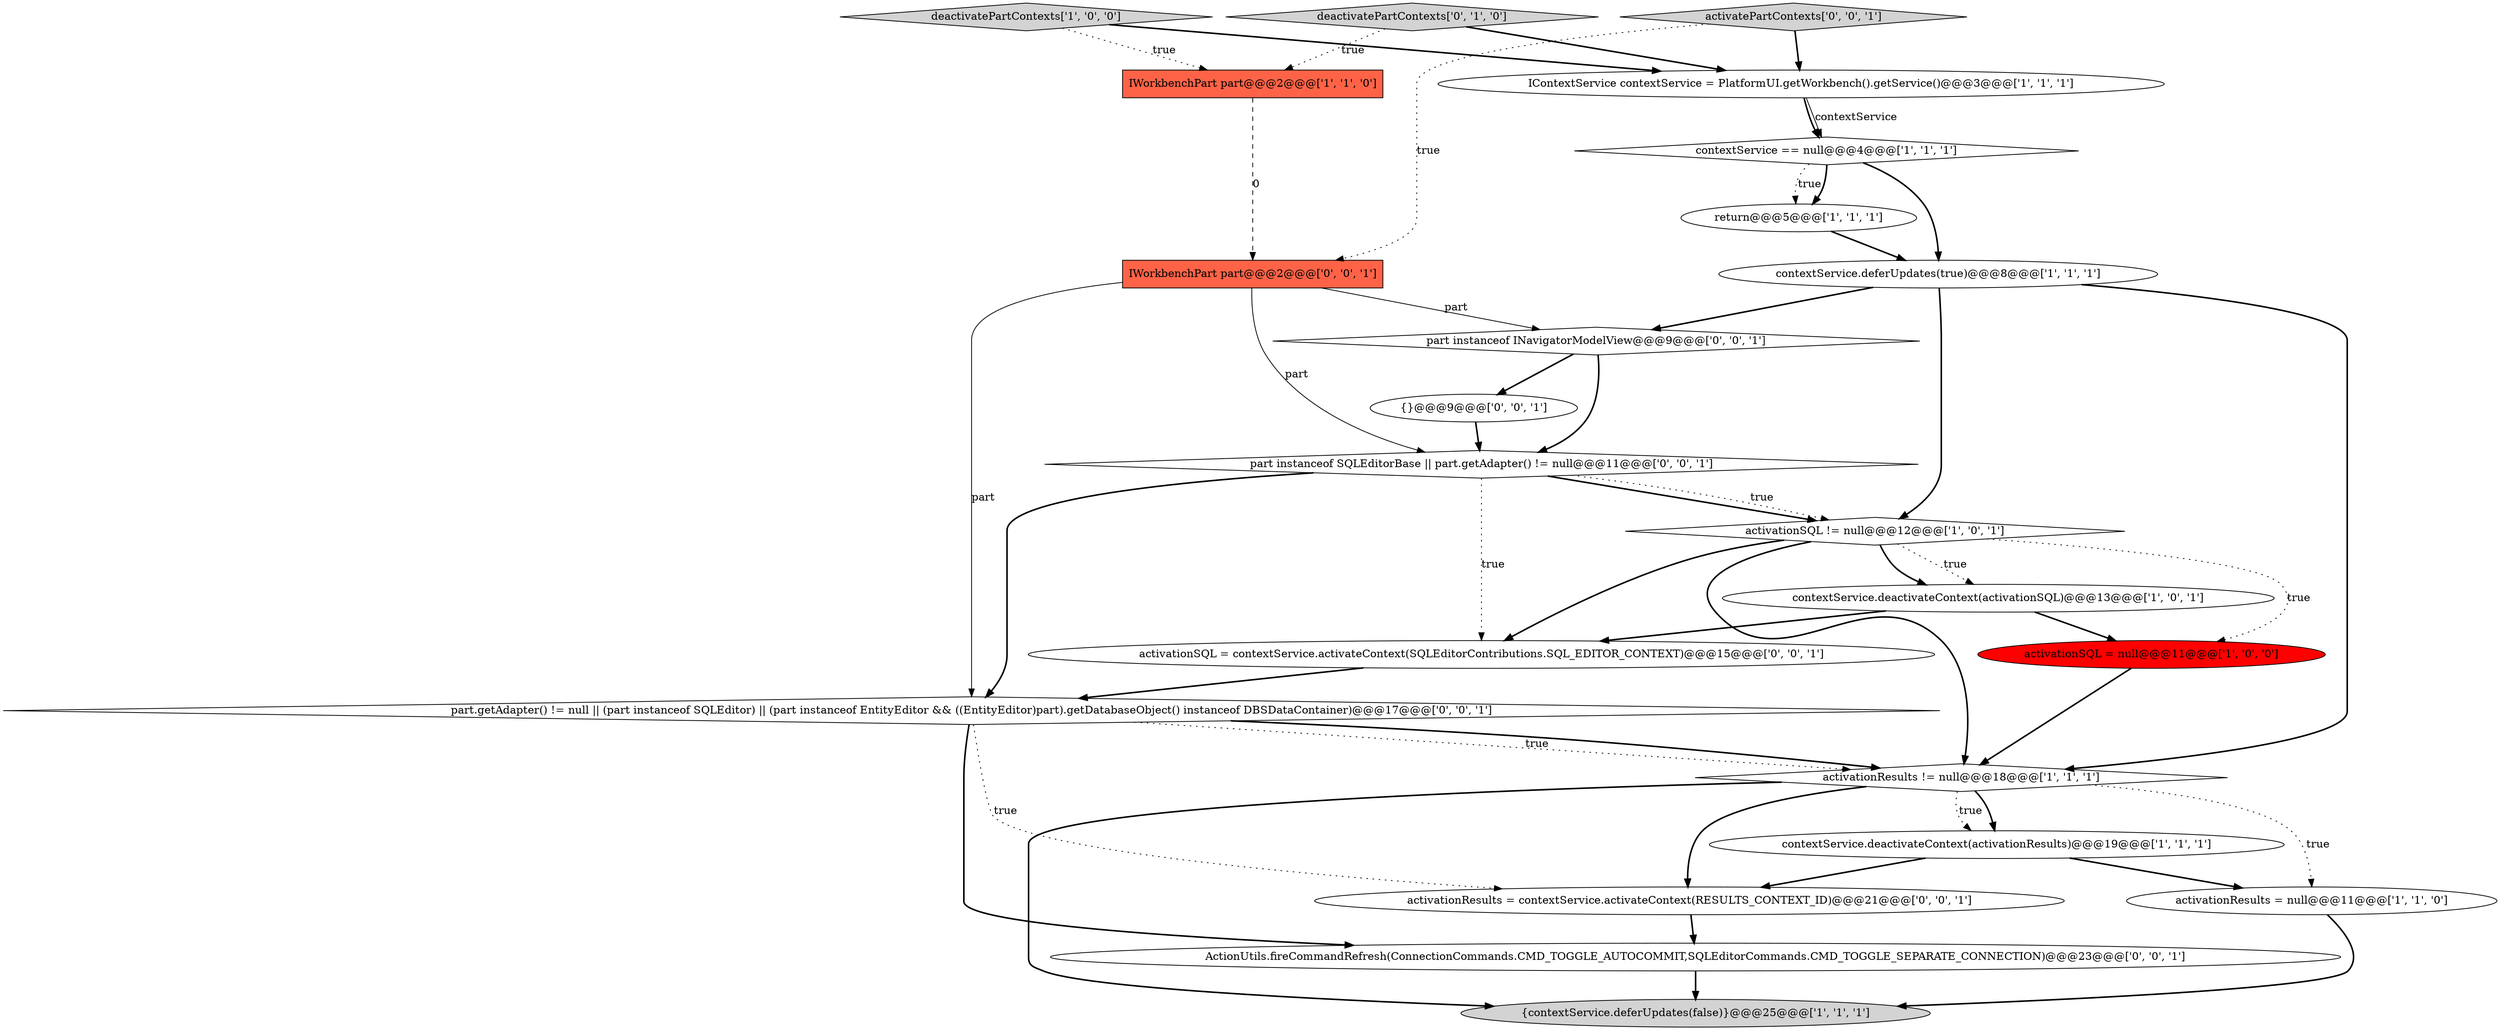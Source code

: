 digraph {
19 [style = filled, label = "activationSQL = contextService.activateContext(SQLEditorContributions.SQL_EDITOR_CONTEXT)@@@15@@@['0', '0', '1']", fillcolor = white, shape = ellipse image = "AAA0AAABBB3BBB"];
2 [style = filled, label = "deactivatePartContexts['1', '0', '0']", fillcolor = lightgray, shape = diamond image = "AAA0AAABBB1BBB"];
18 [style = filled, label = "part.getAdapter() != null || (part instanceof SQLEditor) || (part instanceof EntityEditor && ((EntityEditor)part).getDatabaseObject() instanceof DBSDataContainer)@@@17@@@['0', '0', '1']", fillcolor = white, shape = diamond image = "AAA0AAABBB3BBB"];
5 [style = filled, label = "contextService == null@@@4@@@['1', '1', '1']", fillcolor = white, shape = diamond image = "AAA0AAABBB1BBB"];
15 [style = filled, label = "part instanceof INavigatorModelView@@@9@@@['0', '0', '1']", fillcolor = white, shape = diamond image = "AAA0AAABBB3BBB"];
6 [style = filled, label = "activationResults = null@@@11@@@['1', '1', '0']", fillcolor = white, shape = ellipse image = "AAA0AAABBB1BBB"];
8 [style = filled, label = "activationSQL = null@@@11@@@['1', '0', '0']", fillcolor = red, shape = ellipse image = "AAA1AAABBB1BBB"];
9 [style = filled, label = "IContextService contextService = PlatformUI.getWorkbench().getService()@@@3@@@['1', '1', '1']", fillcolor = white, shape = ellipse image = "AAA0AAABBB1BBB"];
12 [style = filled, label = "{contextService.deferUpdates(false)}@@@25@@@['1', '1', '1']", fillcolor = lightgray, shape = ellipse image = "AAA0AAABBB1BBB"];
13 [style = filled, label = "deactivatePartContexts['0', '1', '0']", fillcolor = lightgray, shape = diamond image = "AAA0AAABBB2BBB"];
0 [style = filled, label = "return@@@5@@@['1', '1', '1']", fillcolor = white, shape = ellipse image = "AAA0AAABBB1BBB"];
22 [style = filled, label = "IWorkbenchPart part@@@2@@@['0', '0', '1']", fillcolor = tomato, shape = box image = "AAA0AAABBB3BBB"];
7 [style = filled, label = "IWorkbenchPart part@@@2@@@['1', '1', '0']", fillcolor = tomato, shape = box image = "AAA0AAABBB1BBB"];
17 [style = filled, label = "activationResults = contextService.activateContext(RESULTS_CONTEXT_ID)@@@21@@@['0', '0', '1']", fillcolor = white, shape = ellipse image = "AAA0AAABBB3BBB"];
20 [style = filled, label = "{}@@@9@@@['0', '0', '1']", fillcolor = white, shape = ellipse image = "AAA0AAABBB3BBB"];
1 [style = filled, label = "contextService.deactivateContext(activationSQL)@@@13@@@['1', '0', '1']", fillcolor = white, shape = ellipse image = "AAA0AAABBB1BBB"];
16 [style = filled, label = "part instanceof SQLEditorBase || part.getAdapter() != null@@@11@@@['0', '0', '1']", fillcolor = white, shape = diamond image = "AAA0AAABBB3BBB"];
10 [style = filled, label = "activationResults != null@@@18@@@['1', '1', '1']", fillcolor = white, shape = diamond image = "AAA0AAABBB1BBB"];
4 [style = filled, label = "contextService.deactivateContext(activationResults)@@@19@@@['1', '1', '1']", fillcolor = white, shape = ellipse image = "AAA0AAABBB1BBB"];
3 [style = filled, label = "activationSQL != null@@@12@@@['1', '0', '1']", fillcolor = white, shape = diamond image = "AAA0AAABBB1BBB"];
14 [style = filled, label = "ActionUtils.fireCommandRefresh(ConnectionCommands.CMD_TOGGLE_AUTOCOMMIT,SQLEditorCommands.CMD_TOGGLE_SEPARATE_CONNECTION)@@@23@@@['0', '0', '1']", fillcolor = white, shape = ellipse image = "AAA0AAABBB3BBB"];
11 [style = filled, label = "contextService.deferUpdates(true)@@@8@@@['1', '1', '1']", fillcolor = white, shape = ellipse image = "AAA0AAABBB1BBB"];
21 [style = filled, label = "activatePartContexts['0', '0', '1']", fillcolor = lightgray, shape = diamond image = "AAA0AAABBB3BBB"];
16->3 [style = bold, label=""];
16->19 [style = dotted, label="true"];
8->10 [style = bold, label=""];
10->6 [style = dotted, label="true"];
19->18 [style = bold, label=""];
16->18 [style = bold, label=""];
1->8 [style = bold, label=""];
4->17 [style = bold, label=""];
3->1 [style = bold, label=""];
4->6 [style = bold, label=""];
0->11 [style = bold, label=""];
21->22 [style = dotted, label="true"];
10->17 [style = bold, label=""];
5->0 [style = dotted, label="true"];
2->9 [style = bold, label=""];
13->7 [style = dotted, label="true"];
9->5 [style = solid, label="contextService"];
22->18 [style = solid, label="part"];
15->16 [style = bold, label=""];
16->3 [style = dotted, label="true"];
11->15 [style = bold, label=""];
18->10 [style = dotted, label="true"];
3->10 [style = bold, label=""];
21->9 [style = bold, label=""];
22->16 [style = solid, label="part"];
20->16 [style = bold, label=""];
18->10 [style = bold, label=""];
5->0 [style = bold, label=""];
3->19 [style = bold, label=""];
11->3 [style = bold, label=""];
17->14 [style = bold, label=""];
10->12 [style = bold, label=""];
11->10 [style = bold, label=""];
15->20 [style = bold, label=""];
2->7 [style = dotted, label="true"];
14->12 [style = bold, label=""];
10->4 [style = bold, label=""];
9->5 [style = bold, label=""];
5->11 [style = bold, label=""];
13->9 [style = bold, label=""];
18->17 [style = dotted, label="true"];
10->4 [style = dotted, label="true"];
1->19 [style = bold, label=""];
3->8 [style = dotted, label="true"];
22->15 [style = solid, label="part"];
3->1 [style = dotted, label="true"];
18->14 [style = bold, label=""];
7->22 [style = dashed, label="0"];
6->12 [style = bold, label=""];
}
